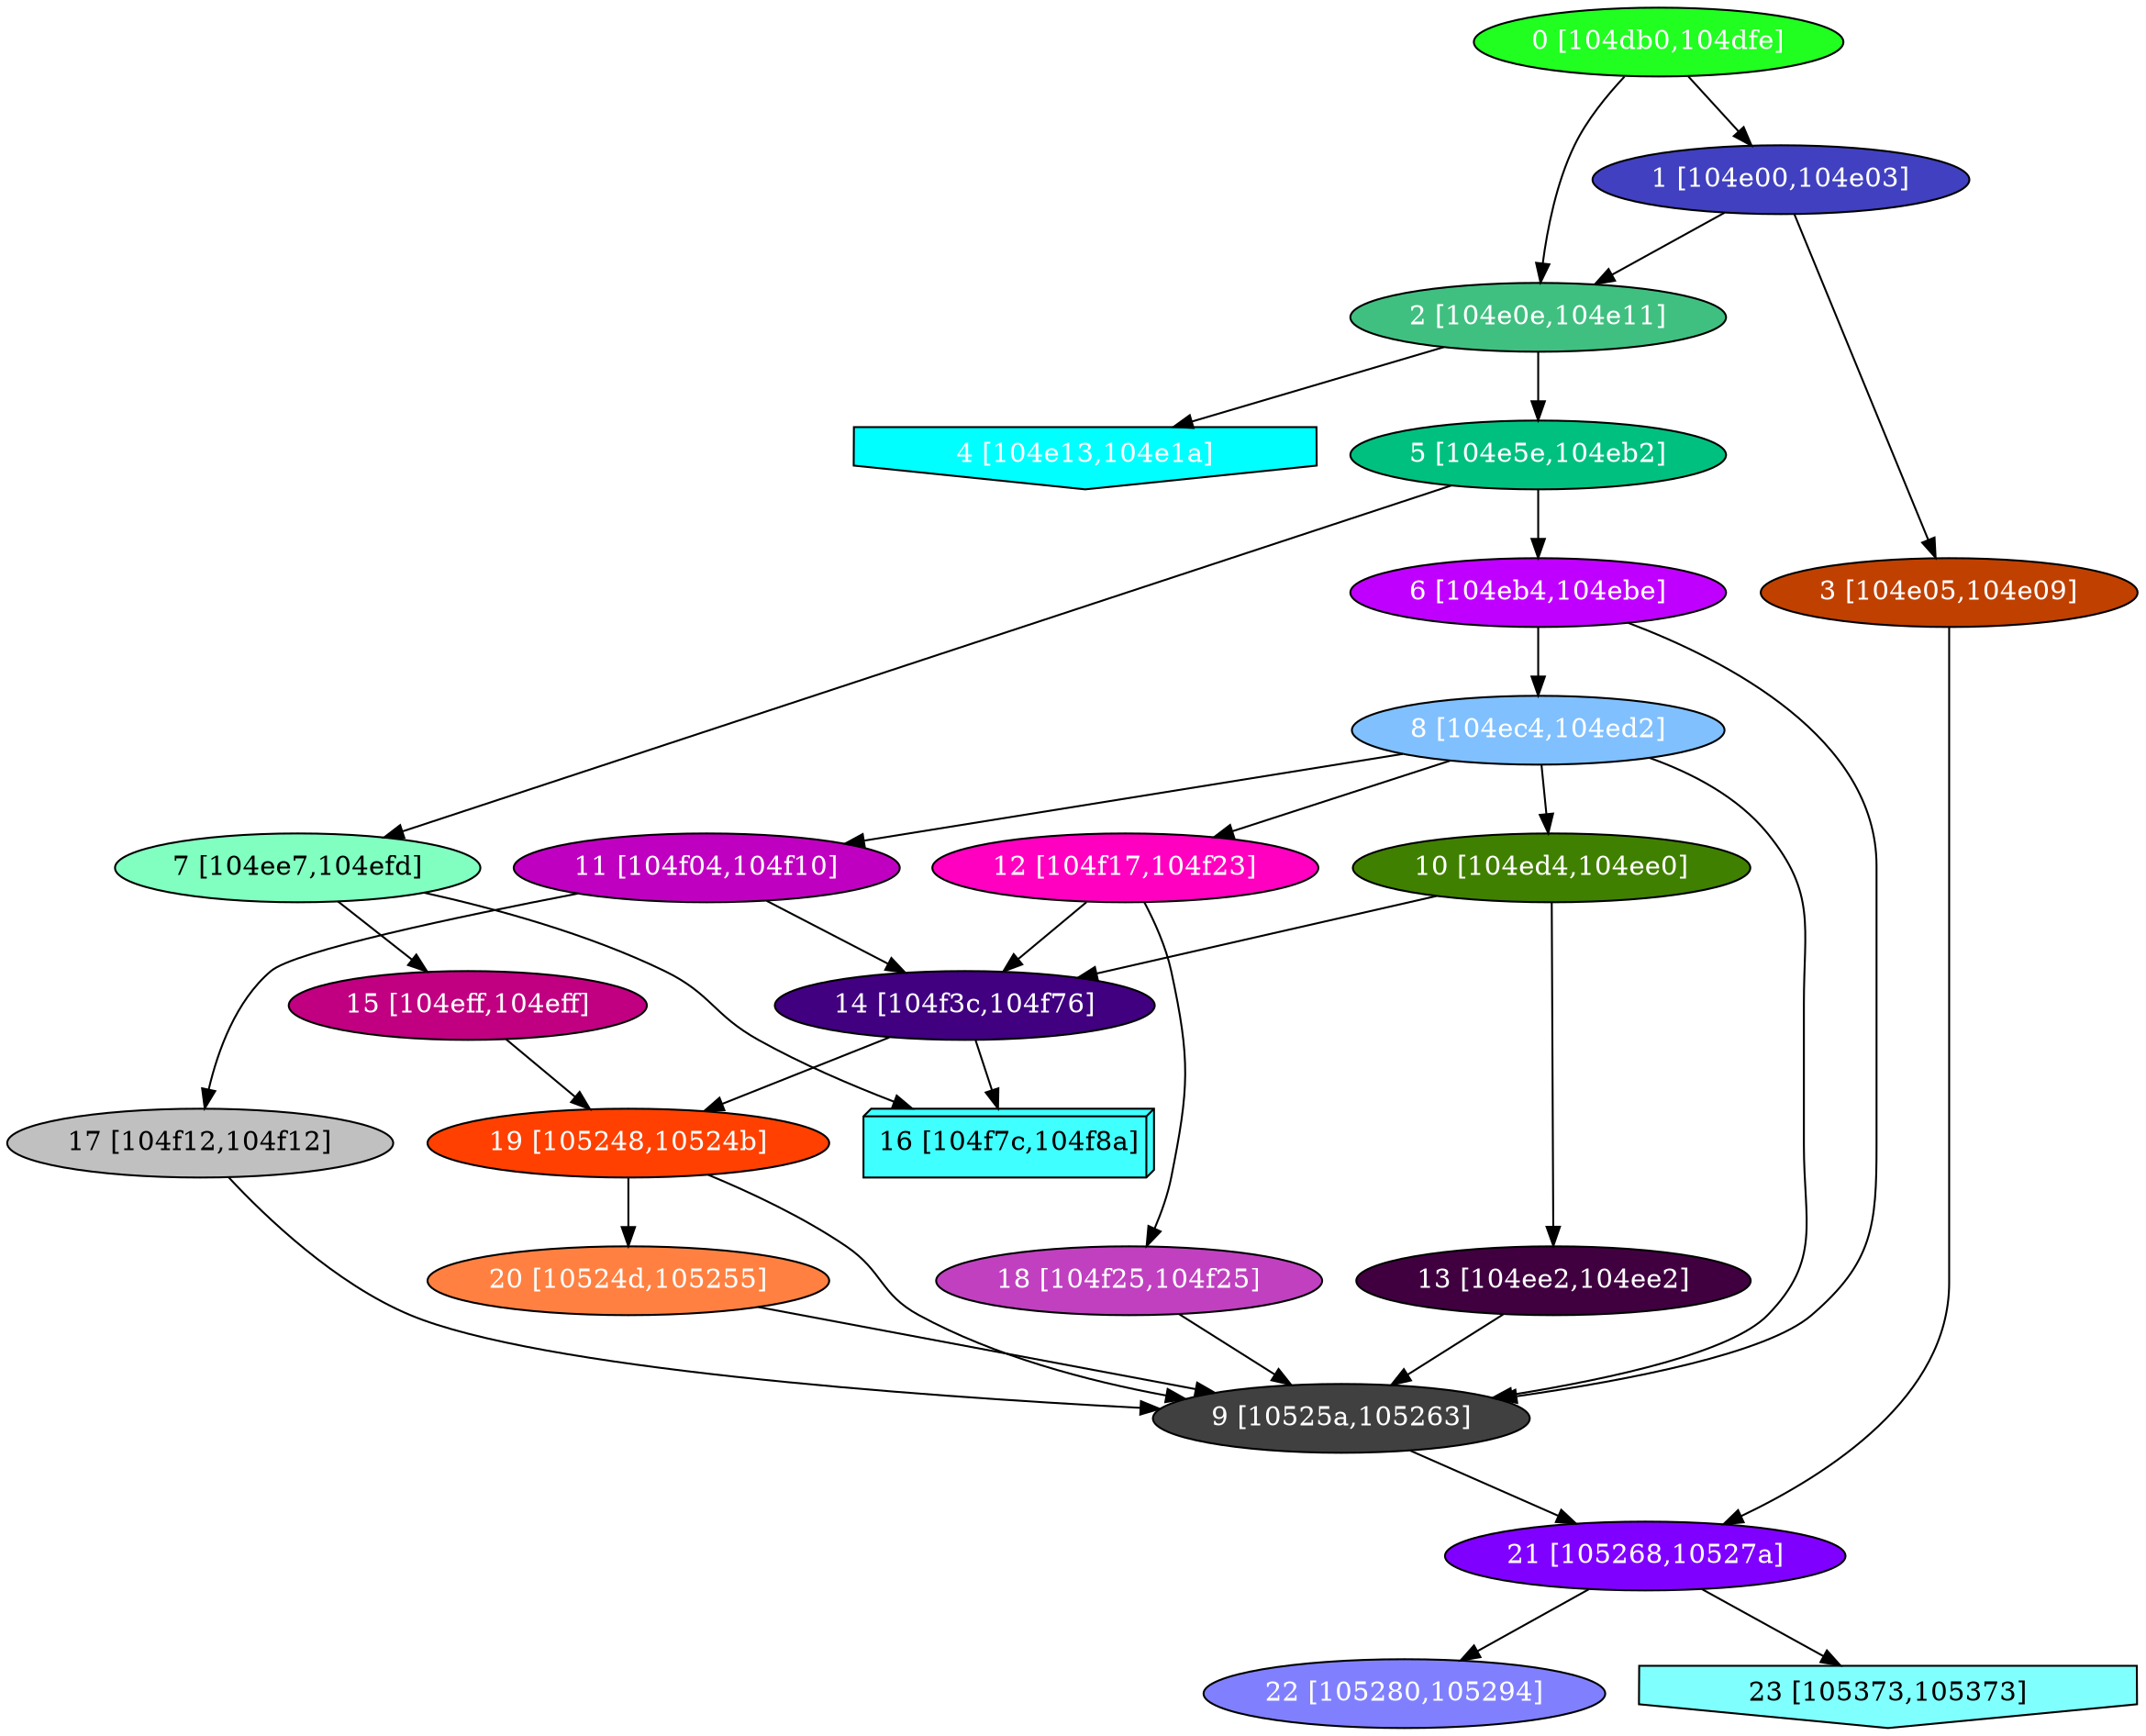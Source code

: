 diGraph libnss3{
	libnss3_0  [style=filled fillcolor="#20FF20" fontcolor="#ffffff" shape=oval label="0 [104db0,104dfe]"]
	libnss3_1  [style=filled fillcolor="#4040C0" fontcolor="#ffffff" shape=oval label="1 [104e00,104e03]"]
	libnss3_2  [style=filled fillcolor="#40C080" fontcolor="#ffffff" shape=oval label="2 [104e0e,104e11]"]
	libnss3_3  [style=filled fillcolor="#C04000" fontcolor="#ffffff" shape=oval label="3 [104e05,104e09]"]
	libnss3_4  [style=filled fillcolor="#00FFFF" fontcolor="#ffffff" shape=invhouse label="4 [104e13,104e1a]"]
	libnss3_5  [style=filled fillcolor="#00C080" fontcolor="#ffffff" shape=oval label="5 [104e5e,104eb2]"]
	libnss3_6  [style=filled fillcolor="#C000FF" fontcolor="#ffffff" shape=oval label="6 [104eb4,104ebe]"]
	libnss3_7  [style=filled fillcolor="#80FFC0" fontcolor="#000000" shape=oval label="7 [104ee7,104efd]"]
	libnss3_8  [style=filled fillcolor="#80C0FF" fontcolor="#ffffff" shape=oval label="8 [104ec4,104ed2]"]
	libnss3_9  [style=filled fillcolor="#404040" fontcolor="#ffffff" shape=oval label="9 [10525a,105263]"]
	libnss3_a  [style=filled fillcolor="#408000" fontcolor="#ffffff" shape=oval label="10 [104ed4,104ee0]"]
	libnss3_b  [style=filled fillcolor="#C000C0" fontcolor="#ffffff" shape=oval label="11 [104f04,104f10]"]
	libnss3_c  [style=filled fillcolor="#FF00C0" fontcolor="#ffffff" shape=oval label="12 [104f17,104f23]"]
	libnss3_d  [style=filled fillcolor="#400040" fontcolor="#ffffff" shape=oval label="13 [104ee2,104ee2]"]
	libnss3_e  [style=filled fillcolor="#400080" fontcolor="#ffffff" shape=oval label="14 [104f3c,104f76]"]
	libnss3_f  [style=filled fillcolor="#C00080" fontcolor="#ffffff" shape=oval label="15 [104eff,104eff]"]
	libnss3_10  [style=filled fillcolor="#40FFFF" fontcolor="#000000" shape=box3d label="16 [104f7c,104f8a]"]
	libnss3_11  [style=filled fillcolor="#C0C0C0" fontcolor="#000000" shape=oval label="17 [104f12,104f12]"]
	libnss3_12  [style=filled fillcolor="#C040C0" fontcolor="#ffffff" shape=oval label="18 [104f25,104f25]"]
	libnss3_13  [style=filled fillcolor="#FF4000" fontcolor="#ffffff" shape=oval label="19 [105248,10524b]"]
	libnss3_14  [style=filled fillcolor="#FF8040" fontcolor="#ffffff" shape=oval label="20 [10524d,105255]"]
	libnss3_15  [style=filled fillcolor="#8000FF" fontcolor="#ffffff" shape=oval label="21 [105268,10527a]"]
	libnss3_16  [style=filled fillcolor="#8080FF" fontcolor="#ffffff" shape=oval label="22 [105280,105294]"]
	libnss3_17  [style=filled fillcolor="#80FFFF" fontcolor="#000000" shape=invhouse label="23 [105373,105373]"]

	libnss3_0 -> libnss3_1
	libnss3_0 -> libnss3_2
	libnss3_1 -> libnss3_2
	libnss3_1 -> libnss3_3
	libnss3_2 -> libnss3_4
	libnss3_2 -> libnss3_5
	libnss3_3 -> libnss3_15
	libnss3_5 -> libnss3_6
	libnss3_5 -> libnss3_7
	libnss3_6 -> libnss3_8
	libnss3_6 -> libnss3_9
	libnss3_7 -> libnss3_f
	libnss3_7 -> libnss3_10
	libnss3_8 -> libnss3_9
	libnss3_8 -> libnss3_a
	libnss3_8 -> libnss3_b
	libnss3_8 -> libnss3_c
	libnss3_9 -> libnss3_15
	libnss3_a -> libnss3_d
	libnss3_a -> libnss3_e
	libnss3_b -> libnss3_e
	libnss3_b -> libnss3_11
	libnss3_c -> libnss3_e
	libnss3_c -> libnss3_12
	libnss3_d -> libnss3_9
	libnss3_e -> libnss3_10
	libnss3_e -> libnss3_13
	libnss3_f -> libnss3_13
	libnss3_11 -> libnss3_9
	libnss3_12 -> libnss3_9
	libnss3_13 -> libnss3_9
	libnss3_13 -> libnss3_14
	libnss3_14 -> libnss3_9
	libnss3_15 -> libnss3_16
	libnss3_15 -> libnss3_17
}